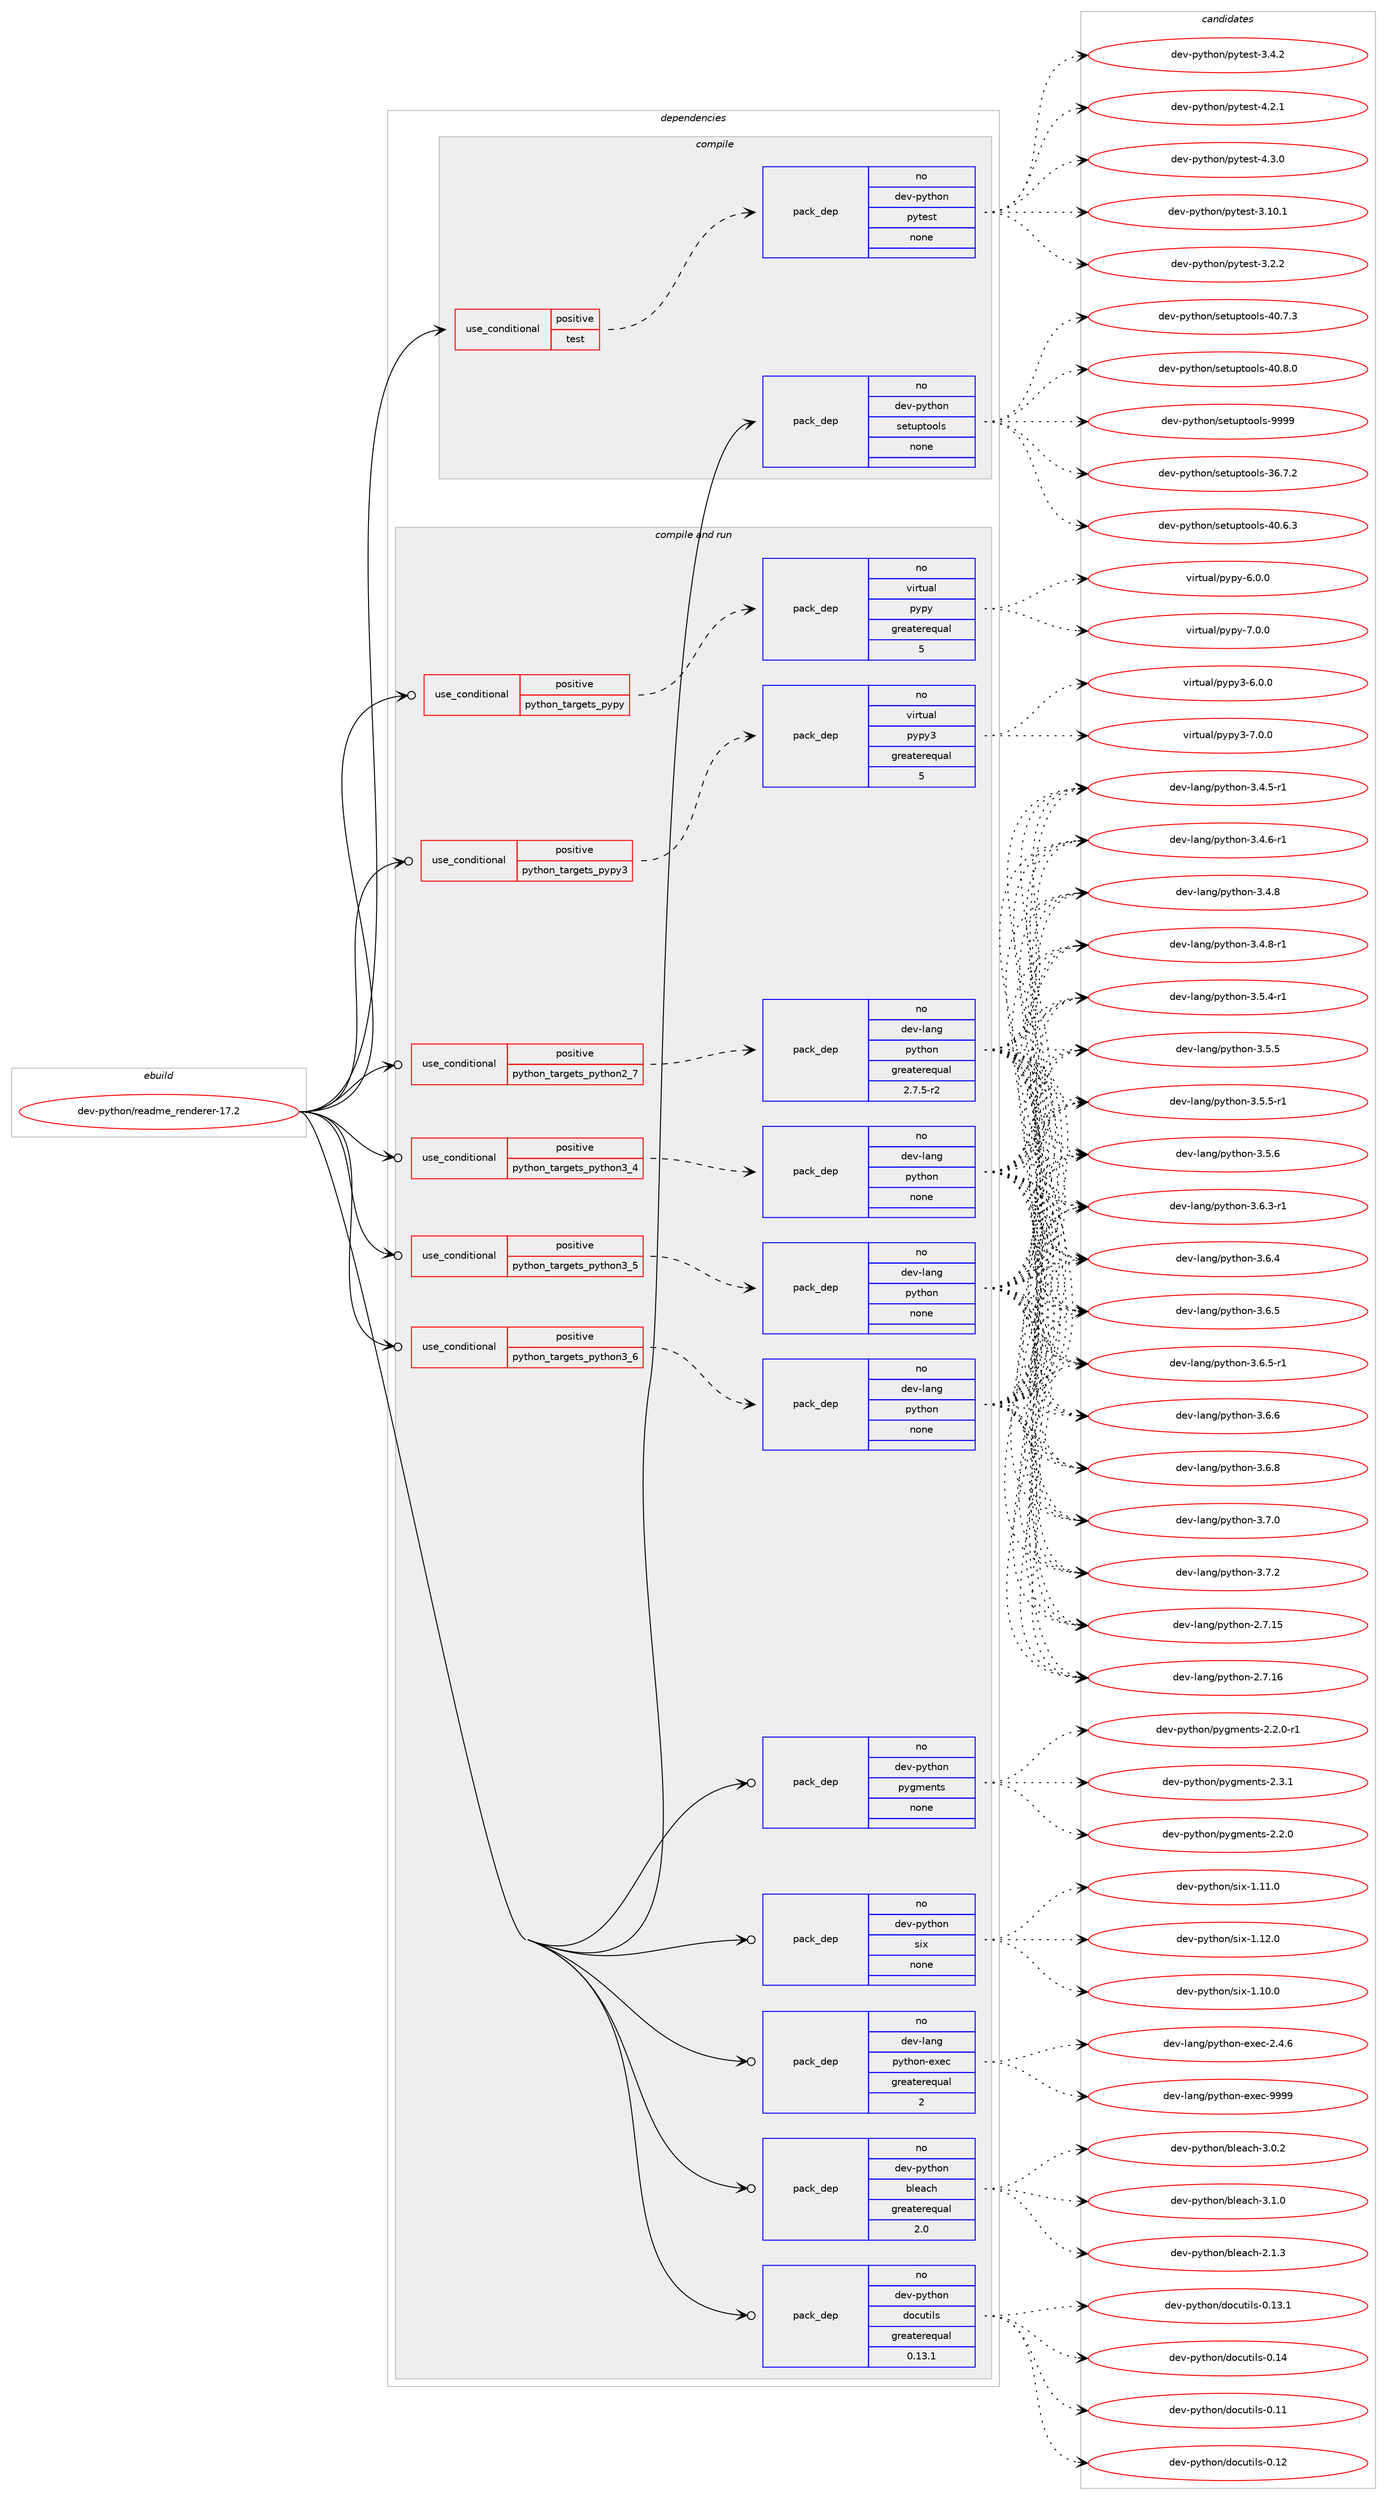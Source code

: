digraph prolog {

# *************
# Graph options
# *************

newrank=true;
concentrate=true;
compound=true;
graph [rankdir=LR,fontname=Helvetica,fontsize=10,ranksep=1.5];#, ranksep=2.5, nodesep=0.2];
edge  [arrowhead=vee];
node  [fontname=Helvetica,fontsize=10];

# **********
# The ebuild
# **********

subgraph cluster_leftcol {
color=gray;
rank=same;
label=<<i>ebuild</i>>;
id [label="dev-python/readme_renderer-17.2", color=red, width=4, href="../dev-python/readme_renderer-17.2.svg"];
}

# ****************
# The dependencies
# ****************

subgraph cluster_midcol {
color=gray;
label=<<i>dependencies</i>>;
subgraph cluster_compile {
fillcolor="#eeeeee";
style=filled;
label=<<i>compile</i>>;
subgraph cond383597 {
dependency1438386 [label=<<TABLE BORDER="0" CELLBORDER="1" CELLSPACING="0" CELLPADDING="4"><TR><TD ROWSPAN="3" CELLPADDING="10">use_conditional</TD></TR><TR><TD>positive</TD></TR><TR><TD>test</TD></TR></TABLE>>, shape=none, color=red];
subgraph pack1031429 {
dependency1438387 [label=<<TABLE BORDER="0" CELLBORDER="1" CELLSPACING="0" CELLPADDING="4" WIDTH="220"><TR><TD ROWSPAN="6" CELLPADDING="30">pack_dep</TD></TR><TR><TD WIDTH="110">no</TD></TR><TR><TD>dev-python</TD></TR><TR><TD>pytest</TD></TR><TR><TD>none</TD></TR><TR><TD></TD></TR></TABLE>>, shape=none, color=blue];
}
dependency1438386:e -> dependency1438387:w [weight=20,style="dashed",arrowhead="vee"];
}
id:e -> dependency1438386:w [weight=20,style="solid",arrowhead="vee"];
subgraph pack1031430 {
dependency1438388 [label=<<TABLE BORDER="0" CELLBORDER="1" CELLSPACING="0" CELLPADDING="4" WIDTH="220"><TR><TD ROWSPAN="6" CELLPADDING="30">pack_dep</TD></TR><TR><TD WIDTH="110">no</TD></TR><TR><TD>dev-python</TD></TR><TR><TD>setuptools</TD></TR><TR><TD>none</TD></TR><TR><TD></TD></TR></TABLE>>, shape=none, color=blue];
}
id:e -> dependency1438388:w [weight=20,style="solid",arrowhead="vee"];
}
subgraph cluster_compileandrun {
fillcolor="#eeeeee";
style=filled;
label=<<i>compile and run</i>>;
subgraph cond383598 {
dependency1438389 [label=<<TABLE BORDER="0" CELLBORDER="1" CELLSPACING="0" CELLPADDING="4"><TR><TD ROWSPAN="3" CELLPADDING="10">use_conditional</TD></TR><TR><TD>positive</TD></TR><TR><TD>python_targets_pypy</TD></TR></TABLE>>, shape=none, color=red];
subgraph pack1031431 {
dependency1438390 [label=<<TABLE BORDER="0" CELLBORDER="1" CELLSPACING="0" CELLPADDING="4" WIDTH="220"><TR><TD ROWSPAN="6" CELLPADDING="30">pack_dep</TD></TR><TR><TD WIDTH="110">no</TD></TR><TR><TD>virtual</TD></TR><TR><TD>pypy</TD></TR><TR><TD>greaterequal</TD></TR><TR><TD>5</TD></TR></TABLE>>, shape=none, color=blue];
}
dependency1438389:e -> dependency1438390:w [weight=20,style="dashed",arrowhead="vee"];
}
id:e -> dependency1438389:w [weight=20,style="solid",arrowhead="odotvee"];
subgraph cond383599 {
dependency1438391 [label=<<TABLE BORDER="0" CELLBORDER="1" CELLSPACING="0" CELLPADDING="4"><TR><TD ROWSPAN="3" CELLPADDING="10">use_conditional</TD></TR><TR><TD>positive</TD></TR><TR><TD>python_targets_pypy3</TD></TR></TABLE>>, shape=none, color=red];
subgraph pack1031432 {
dependency1438392 [label=<<TABLE BORDER="0" CELLBORDER="1" CELLSPACING="0" CELLPADDING="4" WIDTH="220"><TR><TD ROWSPAN="6" CELLPADDING="30">pack_dep</TD></TR><TR><TD WIDTH="110">no</TD></TR><TR><TD>virtual</TD></TR><TR><TD>pypy3</TD></TR><TR><TD>greaterequal</TD></TR><TR><TD>5</TD></TR></TABLE>>, shape=none, color=blue];
}
dependency1438391:e -> dependency1438392:w [weight=20,style="dashed",arrowhead="vee"];
}
id:e -> dependency1438391:w [weight=20,style="solid",arrowhead="odotvee"];
subgraph cond383600 {
dependency1438393 [label=<<TABLE BORDER="0" CELLBORDER="1" CELLSPACING="0" CELLPADDING="4"><TR><TD ROWSPAN="3" CELLPADDING="10">use_conditional</TD></TR><TR><TD>positive</TD></TR><TR><TD>python_targets_python2_7</TD></TR></TABLE>>, shape=none, color=red];
subgraph pack1031433 {
dependency1438394 [label=<<TABLE BORDER="0" CELLBORDER="1" CELLSPACING="0" CELLPADDING="4" WIDTH="220"><TR><TD ROWSPAN="6" CELLPADDING="30">pack_dep</TD></TR><TR><TD WIDTH="110">no</TD></TR><TR><TD>dev-lang</TD></TR><TR><TD>python</TD></TR><TR><TD>greaterequal</TD></TR><TR><TD>2.7.5-r2</TD></TR></TABLE>>, shape=none, color=blue];
}
dependency1438393:e -> dependency1438394:w [weight=20,style="dashed",arrowhead="vee"];
}
id:e -> dependency1438393:w [weight=20,style="solid",arrowhead="odotvee"];
subgraph cond383601 {
dependency1438395 [label=<<TABLE BORDER="0" CELLBORDER="1" CELLSPACING="0" CELLPADDING="4"><TR><TD ROWSPAN="3" CELLPADDING="10">use_conditional</TD></TR><TR><TD>positive</TD></TR><TR><TD>python_targets_python3_4</TD></TR></TABLE>>, shape=none, color=red];
subgraph pack1031434 {
dependency1438396 [label=<<TABLE BORDER="0" CELLBORDER="1" CELLSPACING="0" CELLPADDING="4" WIDTH="220"><TR><TD ROWSPAN="6" CELLPADDING="30">pack_dep</TD></TR><TR><TD WIDTH="110">no</TD></TR><TR><TD>dev-lang</TD></TR><TR><TD>python</TD></TR><TR><TD>none</TD></TR><TR><TD></TD></TR></TABLE>>, shape=none, color=blue];
}
dependency1438395:e -> dependency1438396:w [weight=20,style="dashed",arrowhead="vee"];
}
id:e -> dependency1438395:w [weight=20,style="solid",arrowhead="odotvee"];
subgraph cond383602 {
dependency1438397 [label=<<TABLE BORDER="0" CELLBORDER="1" CELLSPACING="0" CELLPADDING="4"><TR><TD ROWSPAN="3" CELLPADDING="10">use_conditional</TD></TR><TR><TD>positive</TD></TR><TR><TD>python_targets_python3_5</TD></TR></TABLE>>, shape=none, color=red];
subgraph pack1031435 {
dependency1438398 [label=<<TABLE BORDER="0" CELLBORDER="1" CELLSPACING="0" CELLPADDING="4" WIDTH="220"><TR><TD ROWSPAN="6" CELLPADDING="30">pack_dep</TD></TR><TR><TD WIDTH="110">no</TD></TR><TR><TD>dev-lang</TD></TR><TR><TD>python</TD></TR><TR><TD>none</TD></TR><TR><TD></TD></TR></TABLE>>, shape=none, color=blue];
}
dependency1438397:e -> dependency1438398:w [weight=20,style="dashed",arrowhead="vee"];
}
id:e -> dependency1438397:w [weight=20,style="solid",arrowhead="odotvee"];
subgraph cond383603 {
dependency1438399 [label=<<TABLE BORDER="0" CELLBORDER="1" CELLSPACING="0" CELLPADDING="4"><TR><TD ROWSPAN="3" CELLPADDING="10">use_conditional</TD></TR><TR><TD>positive</TD></TR><TR><TD>python_targets_python3_6</TD></TR></TABLE>>, shape=none, color=red];
subgraph pack1031436 {
dependency1438400 [label=<<TABLE BORDER="0" CELLBORDER="1" CELLSPACING="0" CELLPADDING="4" WIDTH="220"><TR><TD ROWSPAN="6" CELLPADDING="30">pack_dep</TD></TR><TR><TD WIDTH="110">no</TD></TR><TR><TD>dev-lang</TD></TR><TR><TD>python</TD></TR><TR><TD>none</TD></TR><TR><TD></TD></TR></TABLE>>, shape=none, color=blue];
}
dependency1438399:e -> dependency1438400:w [weight=20,style="dashed",arrowhead="vee"];
}
id:e -> dependency1438399:w [weight=20,style="solid",arrowhead="odotvee"];
subgraph pack1031437 {
dependency1438401 [label=<<TABLE BORDER="0" CELLBORDER="1" CELLSPACING="0" CELLPADDING="4" WIDTH="220"><TR><TD ROWSPAN="6" CELLPADDING="30">pack_dep</TD></TR><TR><TD WIDTH="110">no</TD></TR><TR><TD>dev-lang</TD></TR><TR><TD>python-exec</TD></TR><TR><TD>greaterequal</TD></TR><TR><TD>2</TD></TR></TABLE>>, shape=none, color=blue];
}
id:e -> dependency1438401:w [weight=20,style="solid",arrowhead="odotvee"];
subgraph pack1031438 {
dependency1438402 [label=<<TABLE BORDER="0" CELLBORDER="1" CELLSPACING="0" CELLPADDING="4" WIDTH="220"><TR><TD ROWSPAN="6" CELLPADDING="30">pack_dep</TD></TR><TR><TD WIDTH="110">no</TD></TR><TR><TD>dev-python</TD></TR><TR><TD>bleach</TD></TR><TR><TD>greaterequal</TD></TR><TR><TD>2.0</TD></TR></TABLE>>, shape=none, color=blue];
}
id:e -> dependency1438402:w [weight=20,style="solid",arrowhead="odotvee"];
subgraph pack1031439 {
dependency1438403 [label=<<TABLE BORDER="0" CELLBORDER="1" CELLSPACING="0" CELLPADDING="4" WIDTH="220"><TR><TD ROWSPAN="6" CELLPADDING="30">pack_dep</TD></TR><TR><TD WIDTH="110">no</TD></TR><TR><TD>dev-python</TD></TR><TR><TD>docutils</TD></TR><TR><TD>greaterequal</TD></TR><TR><TD>0.13.1</TD></TR></TABLE>>, shape=none, color=blue];
}
id:e -> dependency1438403:w [weight=20,style="solid",arrowhead="odotvee"];
subgraph pack1031440 {
dependency1438404 [label=<<TABLE BORDER="0" CELLBORDER="1" CELLSPACING="0" CELLPADDING="4" WIDTH="220"><TR><TD ROWSPAN="6" CELLPADDING="30">pack_dep</TD></TR><TR><TD WIDTH="110">no</TD></TR><TR><TD>dev-python</TD></TR><TR><TD>pygments</TD></TR><TR><TD>none</TD></TR><TR><TD></TD></TR></TABLE>>, shape=none, color=blue];
}
id:e -> dependency1438404:w [weight=20,style="solid",arrowhead="odotvee"];
subgraph pack1031441 {
dependency1438405 [label=<<TABLE BORDER="0" CELLBORDER="1" CELLSPACING="0" CELLPADDING="4" WIDTH="220"><TR><TD ROWSPAN="6" CELLPADDING="30">pack_dep</TD></TR><TR><TD WIDTH="110">no</TD></TR><TR><TD>dev-python</TD></TR><TR><TD>six</TD></TR><TR><TD>none</TD></TR><TR><TD></TD></TR></TABLE>>, shape=none, color=blue];
}
id:e -> dependency1438405:w [weight=20,style="solid",arrowhead="odotvee"];
}
subgraph cluster_run {
fillcolor="#eeeeee";
style=filled;
label=<<i>run</i>>;
}
}

# **************
# The candidates
# **************

subgraph cluster_choices {
rank=same;
color=gray;
label=<<i>candidates</i>>;

subgraph choice1031429 {
color=black;
nodesep=1;
choice100101118451121211161041111104711212111610111511645514649484649 [label="dev-python/pytest-3.10.1", color=red, width=4,href="../dev-python/pytest-3.10.1.svg"];
choice1001011184511212111610411111047112121116101115116455146504650 [label="dev-python/pytest-3.2.2", color=red, width=4,href="../dev-python/pytest-3.2.2.svg"];
choice1001011184511212111610411111047112121116101115116455146524650 [label="dev-python/pytest-3.4.2", color=red, width=4,href="../dev-python/pytest-3.4.2.svg"];
choice1001011184511212111610411111047112121116101115116455246504649 [label="dev-python/pytest-4.2.1", color=red, width=4,href="../dev-python/pytest-4.2.1.svg"];
choice1001011184511212111610411111047112121116101115116455246514648 [label="dev-python/pytest-4.3.0", color=red, width=4,href="../dev-python/pytest-4.3.0.svg"];
dependency1438387:e -> choice100101118451121211161041111104711212111610111511645514649484649:w [style=dotted,weight="100"];
dependency1438387:e -> choice1001011184511212111610411111047112121116101115116455146504650:w [style=dotted,weight="100"];
dependency1438387:e -> choice1001011184511212111610411111047112121116101115116455146524650:w [style=dotted,weight="100"];
dependency1438387:e -> choice1001011184511212111610411111047112121116101115116455246504649:w [style=dotted,weight="100"];
dependency1438387:e -> choice1001011184511212111610411111047112121116101115116455246514648:w [style=dotted,weight="100"];
}
subgraph choice1031430 {
color=black;
nodesep=1;
choice100101118451121211161041111104711510111611711211611111110811545515446554650 [label="dev-python/setuptools-36.7.2", color=red, width=4,href="../dev-python/setuptools-36.7.2.svg"];
choice100101118451121211161041111104711510111611711211611111110811545524846544651 [label="dev-python/setuptools-40.6.3", color=red, width=4,href="../dev-python/setuptools-40.6.3.svg"];
choice100101118451121211161041111104711510111611711211611111110811545524846554651 [label="dev-python/setuptools-40.7.3", color=red, width=4,href="../dev-python/setuptools-40.7.3.svg"];
choice100101118451121211161041111104711510111611711211611111110811545524846564648 [label="dev-python/setuptools-40.8.0", color=red, width=4,href="../dev-python/setuptools-40.8.0.svg"];
choice10010111845112121116104111110471151011161171121161111111081154557575757 [label="dev-python/setuptools-9999", color=red, width=4,href="../dev-python/setuptools-9999.svg"];
dependency1438388:e -> choice100101118451121211161041111104711510111611711211611111110811545515446554650:w [style=dotted,weight="100"];
dependency1438388:e -> choice100101118451121211161041111104711510111611711211611111110811545524846544651:w [style=dotted,weight="100"];
dependency1438388:e -> choice100101118451121211161041111104711510111611711211611111110811545524846554651:w [style=dotted,weight="100"];
dependency1438388:e -> choice100101118451121211161041111104711510111611711211611111110811545524846564648:w [style=dotted,weight="100"];
dependency1438388:e -> choice10010111845112121116104111110471151011161171121161111111081154557575757:w [style=dotted,weight="100"];
}
subgraph choice1031431 {
color=black;
nodesep=1;
choice1181051141161179710847112121112121455446484648 [label="virtual/pypy-6.0.0", color=red, width=4,href="../virtual/pypy-6.0.0.svg"];
choice1181051141161179710847112121112121455546484648 [label="virtual/pypy-7.0.0", color=red, width=4,href="../virtual/pypy-7.0.0.svg"];
dependency1438390:e -> choice1181051141161179710847112121112121455446484648:w [style=dotted,weight="100"];
dependency1438390:e -> choice1181051141161179710847112121112121455546484648:w [style=dotted,weight="100"];
}
subgraph choice1031432 {
color=black;
nodesep=1;
choice118105114116117971084711212111212151455446484648 [label="virtual/pypy3-6.0.0", color=red, width=4,href="../virtual/pypy3-6.0.0.svg"];
choice118105114116117971084711212111212151455546484648 [label="virtual/pypy3-7.0.0", color=red, width=4,href="../virtual/pypy3-7.0.0.svg"];
dependency1438392:e -> choice118105114116117971084711212111212151455446484648:w [style=dotted,weight="100"];
dependency1438392:e -> choice118105114116117971084711212111212151455546484648:w [style=dotted,weight="100"];
}
subgraph choice1031433 {
color=black;
nodesep=1;
choice10010111845108971101034711212111610411111045504655464953 [label="dev-lang/python-2.7.15", color=red, width=4,href="../dev-lang/python-2.7.15.svg"];
choice10010111845108971101034711212111610411111045504655464954 [label="dev-lang/python-2.7.16", color=red, width=4,href="../dev-lang/python-2.7.16.svg"];
choice1001011184510897110103471121211161041111104551465246534511449 [label="dev-lang/python-3.4.5-r1", color=red, width=4,href="../dev-lang/python-3.4.5-r1.svg"];
choice1001011184510897110103471121211161041111104551465246544511449 [label="dev-lang/python-3.4.6-r1", color=red, width=4,href="../dev-lang/python-3.4.6-r1.svg"];
choice100101118451089711010347112121116104111110455146524656 [label="dev-lang/python-3.4.8", color=red, width=4,href="../dev-lang/python-3.4.8.svg"];
choice1001011184510897110103471121211161041111104551465246564511449 [label="dev-lang/python-3.4.8-r1", color=red, width=4,href="../dev-lang/python-3.4.8-r1.svg"];
choice1001011184510897110103471121211161041111104551465346524511449 [label="dev-lang/python-3.5.4-r1", color=red, width=4,href="../dev-lang/python-3.5.4-r1.svg"];
choice100101118451089711010347112121116104111110455146534653 [label="dev-lang/python-3.5.5", color=red, width=4,href="../dev-lang/python-3.5.5.svg"];
choice1001011184510897110103471121211161041111104551465346534511449 [label="dev-lang/python-3.5.5-r1", color=red, width=4,href="../dev-lang/python-3.5.5-r1.svg"];
choice100101118451089711010347112121116104111110455146534654 [label="dev-lang/python-3.5.6", color=red, width=4,href="../dev-lang/python-3.5.6.svg"];
choice1001011184510897110103471121211161041111104551465446514511449 [label="dev-lang/python-3.6.3-r1", color=red, width=4,href="../dev-lang/python-3.6.3-r1.svg"];
choice100101118451089711010347112121116104111110455146544652 [label="dev-lang/python-3.6.4", color=red, width=4,href="../dev-lang/python-3.6.4.svg"];
choice100101118451089711010347112121116104111110455146544653 [label="dev-lang/python-3.6.5", color=red, width=4,href="../dev-lang/python-3.6.5.svg"];
choice1001011184510897110103471121211161041111104551465446534511449 [label="dev-lang/python-3.6.5-r1", color=red, width=4,href="../dev-lang/python-3.6.5-r1.svg"];
choice100101118451089711010347112121116104111110455146544654 [label="dev-lang/python-3.6.6", color=red, width=4,href="../dev-lang/python-3.6.6.svg"];
choice100101118451089711010347112121116104111110455146544656 [label="dev-lang/python-3.6.8", color=red, width=4,href="../dev-lang/python-3.6.8.svg"];
choice100101118451089711010347112121116104111110455146554648 [label="dev-lang/python-3.7.0", color=red, width=4,href="../dev-lang/python-3.7.0.svg"];
choice100101118451089711010347112121116104111110455146554650 [label="dev-lang/python-3.7.2", color=red, width=4,href="../dev-lang/python-3.7.2.svg"];
dependency1438394:e -> choice10010111845108971101034711212111610411111045504655464953:w [style=dotted,weight="100"];
dependency1438394:e -> choice10010111845108971101034711212111610411111045504655464954:w [style=dotted,weight="100"];
dependency1438394:e -> choice1001011184510897110103471121211161041111104551465246534511449:w [style=dotted,weight="100"];
dependency1438394:e -> choice1001011184510897110103471121211161041111104551465246544511449:w [style=dotted,weight="100"];
dependency1438394:e -> choice100101118451089711010347112121116104111110455146524656:w [style=dotted,weight="100"];
dependency1438394:e -> choice1001011184510897110103471121211161041111104551465246564511449:w [style=dotted,weight="100"];
dependency1438394:e -> choice1001011184510897110103471121211161041111104551465346524511449:w [style=dotted,weight="100"];
dependency1438394:e -> choice100101118451089711010347112121116104111110455146534653:w [style=dotted,weight="100"];
dependency1438394:e -> choice1001011184510897110103471121211161041111104551465346534511449:w [style=dotted,weight="100"];
dependency1438394:e -> choice100101118451089711010347112121116104111110455146534654:w [style=dotted,weight="100"];
dependency1438394:e -> choice1001011184510897110103471121211161041111104551465446514511449:w [style=dotted,weight="100"];
dependency1438394:e -> choice100101118451089711010347112121116104111110455146544652:w [style=dotted,weight="100"];
dependency1438394:e -> choice100101118451089711010347112121116104111110455146544653:w [style=dotted,weight="100"];
dependency1438394:e -> choice1001011184510897110103471121211161041111104551465446534511449:w [style=dotted,weight="100"];
dependency1438394:e -> choice100101118451089711010347112121116104111110455146544654:w [style=dotted,weight="100"];
dependency1438394:e -> choice100101118451089711010347112121116104111110455146544656:w [style=dotted,weight="100"];
dependency1438394:e -> choice100101118451089711010347112121116104111110455146554648:w [style=dotted,weight="100"];
dependency1438394:e -> choice100101118451089711010347112121116104111110455146554650:w [style=dotted,weight="100"];
}
subgraph choice1031434 {
color=black;
nodesep=1;
choice10010111845108971101034711212111610411111045504655464953 [label="dev-lang/python-2.7.15", color=red, width=4,href="../dev-lang/python-2.7.15.svg"];
choice10010111845108971101034711212111610411111045504655464954 [label="dev-lang/python-2.7.16", color=red, width=4,href="../dev-lang/python-2.7.16.svg"];
choice1001011184510897110103471121211161041111104551465246534511449 [label="dev-lang/python-3.4.5-r1", color=red, width=4,href="../dev-lang/python-3.4.5-r1.svg"];
choice1001011184510897110103471121211161041111104551465246544511449 [label="dev-lang/python-3.4.6-r1", color=red, width=4,href="../dev-lang/python-3.4.6-r1.svg"];
choice100101118451089711010347112121116104111110455146524656 [label="dev-lang/python-3.4.8", color=red, width=4,href="../dev-lang/python-3.4.8.svg"];
choice1001011184510897110103471121211161041111104551465246564511449 [label="dev-lang/python-3.4.8-r1", color=red, width=4,href="../dev-lang/python-3.4.8-r1.svg"];
choice1001011184510897110103471121211161041111104551465346524511449 [label="dev-lang/python-3.5.4-r1", color=red, width=4,href="../dev-lang/python-3.5.4-r1.svg"];
choice100101118451089711010347112121116104111110455146534653 [label="dev-lang/python-3.5.5", color=red, width=4,href="../dev-lang/python-3.5.5.svg"];
choice1001011184510897110103471121211161041111104551465346534511449 [label="dev-lang/python-3.5.5-r1", color=red, width=4,href="../dev-lang/python-3.5.5-r1.svg"];
choice100101118451089711010347112121116104111110455146534654 [label="dev-lang/python-3.5.6", color=red, width=4,href="../dev-lang/python-3.5.6.svg"];
choice1001011184510897110103471121211161041111104551465446514511449 [label="dev-lang/python-3.6.3-r1", color=red, width=4,href="../dev-lang/python-3.6.3-r1.svg"];
choice100101118451089711010347112121116104111110455146544652 [label="dev-lang/python-3.6.4", color=red, width=4,href="../dev-lang/python-3.6.4.svg"];
choice100101118451089711010347112121116104111110455146544653 [label="dev-lang/python-3.6.5", color=red, width=4,href="../dev-lang/python-3.6.5.svg"];
choice1001011184510897110103471121211161041111104551465446534511449 [label="dev-lang/python-3.6.5-r1", color=red, width=4,href="../dev-lang/python-3.6.5-r1.svg"];
choice100101118451089711010347112121116104111110455146544654 [label="dev-lang/python-3.6.6", color=red, width=4,href="../dev-lang/python-3.6.6.svg"];
choice100101118451089711010347112121116104111110455146544656 [label="dev-lang/python-3.6.8", color=red, width=4,href="../dev-lang/python-3.6.8.svg"];
choice100101118451089711010347112121116104111110455146554648 [label="dev-lang/python-3.7.0", color=red, width=4,href="../dev-lang/python-3.7.0.svg"];
choice100101118451089711010347112121116104111110455146554650 [label="dev-lang/python-3.7.2", color=red, width=4,href="../dev-lang/python-3.7.2.svg"];
dependency1438396:e -> choice10010111845108971101034711212111610411111045504655464953:w [style=dotted,weight="100"];
dependency1438396:e -> choice10010111845108971101034711212111610411111045504655464954:w [style=dotted,weight="100"];
dependency1438396:e -> choice1001011184510897110103471121211161041111104551465246534511449:w [style=dotted,weight="100"];
dependency1438396:e -> choice1001011184510897110103471121211161041111104551465246544511449:w [style=dotted,weight="100"];
dependency1438396:e -> choice100101118451089711010347112121116104111110455146524656:w [style=dotted,weight="100"];
dependency1438396:e -> choice1001011184510897110103471121211161041111104551465246564511449:w [style=dotted,weight="100"];
dependency1438396:e -> choice1001011184510897110103471121211161041111104551465346524511449:w [style=dotted,weight="100"];
dependency1438396:e -> choice100101118451089711010347112121116104111110455146534653:w [style=dotted,weight="100"];
dependency1438396:e -> choice1001011184510897110103471121211161041111104551465346534511449:w [style=dotted,weight="100"];
dependency1438396:e -> choice100101118451089711010347112121116104111110455146534654:w [style=dotted,weight="100"];
dependency1438396:e -> choice1001011184510897110103471121211161041111104551465446514511449:w [style=dotted,weight="100"];
dependency1438396:e -> choice100101118451089711010347112121116104111110455146544652:w [style=dotted,weight="100"];
dependency1438396:e -> choice100101118451089711010347112121116104111110455146544653:w [style=dotted,weight="100"];
dependency1438396:e -> choice1001011184510897110103471121211161041111104551465446534511449:w [style=dotted,weight="100"];
dependency1438396:e -> choice100101118451089711010347112121116104111110455146544654:w [style=dotted,weight="100"];
dependency1438396:e -> choice100101118451089711010347112121116104111110455146544656:w [style=dotted,weight="100"];
dependency1438396:e -> choice100101118451089711010347112121116104111110455146554648:w [style=dotted,weight="100"];
dependency1438396:e -> choice100101118451089711010347112121116104111110455146554650:w [style=dotted,weight="100"];
}
subgraph choice1031435 {
color=black;
nodesep=1;
choice10010111845108971101034711212111610411111045504655464953 [label="dev-lang/python-2.7.15", color=red, width=4,href="../dev-lang/python-2.7.15.svg"];
choice10010111845108971101034711212111610411111045504655464954 [label="dev-lang/python-2.7.16", color=red, width=4,href="../dev-lang/python-2.7.16.svg"];
choice1001011184510897110103471121211161041111104551465246534511449 [label="dev-lang/python-3.4.5-r1", color=red, width=4,href="../dev-lang/python-3.4.5-r1.svg"];
choice1001011184510897110103471121211161041111104551465246544511449 [label="dev-lang/python-3.4.6-r1", color=red, width=4,href="../dev-lang/python-3.4.6-r1.svg"];
choice100101118451089711010347112121116104111110455146524656 [label="dev-lang/python-3.4.8", color=red, width=4,href="../dev-lang/python-3.4.8.svg"];
choice1001011184510897110103471121211161041111104551465246564511449 [label="dev-lang/python-3.4.8-r1", color=red, width=4,href="../dev-lang/python-3.4.8-r1.svg"];
choice1001011184510897110103471121211161041111104551465346524511449 [label="dev-lang/python-3.5.4-r1", color=red, width=4,href="../dev-lang/python-3.5.4-r1.svg"];
choice100101118451089711010347112121116104111110455146534653 [label="dev-lang/python-3.5.5", color=red, width=4,href="../dev-lang/python-3.5.5.svg"];
choice1001011184510897110103471121211161041111104551465346534511449 [label="dev-lang/python-3.5.5-r1", color=red, width=4,href="../dev-lang/python-3.5.5-r1.svg"];
choice100101118451089711010347112121116104111110455146534654 [label="dev-lang/python-3.5.6", color=red, width=4,href="../dev-lang/python-3.5.6.svg"];
choice1001011184510897110103471121211161041111104551465446514511449 [label="dev-lang/python-3.6.3-r1", color=red, width=4,href="../dev-lang/python-3.6.3-r1.svg"];
choice100101118451089711010347112121116104111110455146544652 [label="dev-lang/python-3.6.4", color=red, width=4,href="../dev-lang/python-3.6.4.svg"];
choice100101118451089711010347112121116104111110455146544653 [label="dev-lang/python-3.6.5", color=red, width=4,href="../dev-lang/python-3.6.5.svg"];
choice1001011184510897110103471121211161041111104551465446534511449 [label="dev-lang/python-3.6.5-r1", color=red, width=4,href="../dev-lang/python-3.6.5-r1.svg"];
choice100101118451089711010347112121116104111110455146544654 [label="dev-lang/python-3.6.6", color=red, width=4,href="../dev-lang/python-3.6.6.svg"];
choice100101118451089711010347112121116104111110455146544656 [label="dev-lang/python-3.6.8", color=red, width=4,href="../dev-lang/python-3.6.8.svg"];
choice100101118451089711010347112121116104111110455146554648 [label="dev-lang/python-3.7.0", color=red, width=4,href="../dev-lang/python-3.7.0.svg"];
choice100101118451089711010347112121116104111110455146554650 [label="dev-lang/python-3.7.2", color=red, width=4,href="../dev-lang/python-3.7.2.svg"];
dependency1438398:e -> choice10010111845108971101034711212111610411111045504655464953:w [style=dotted,weight="100"];
dependency1438398:e -> choice10010111845108971101034711212111610411111045504655464954:w [style=dotted,weight="100"];
dependency1438398:e -> choice1001011184510897110103471121211161041111104551465246534511449:w [style=dotted,weight="100"];
dependency1438398:e -> choice1001011184510897110103471121211161041111104551465246544511449:w [style=dotted,weight="100"];
dependency1438398:e -> choice100101118451089711010347112121116104111110455146524656:w [style=dotted,weight="100"];
dependency1438398:e -> choice1001011184510897110103471121211161041111104551465246564511449:w [style=dotted,weight="100"];
dependency1438398:e -> choice1001011184510897110103471121211161041111104551465346524511449:w [style=dotted,weight="100"];
dependency1438398:e -> choice100101118451089711010347112121116104111110455146534653:w [style=dotted,weight="100"];
dependency1438398:e -> choice1001011184510897110103471121211161041111104551465346534511449:w [style=dotted,weight="100"];
dependency1438398:e -> choice100101118451089711010347112121116104111110455146534654:w [style=dotted,weight="100"];
dependency1438398:e -> choice1001011184510897110103471121211161041111104551465446514511449:w [style=dotted,weight="100"];
dependency1438398:e -> choice100101118451089711010347112121116104111110455146544652:w [style=dotted,weight="100"];
dependency1438398:e -> choice100101118451089711010347112121116104111110455146544653:w [style=dotted,weight="100"];
dependency1438398:e -> choice1001011184510897110103471121211161041111104551465446534511449:w [style=dotted,weight="100"];
dependency1438398:e -> choice100101118451089711010347112121116104111110455146544654:w [style=dotted,weight="100"];
dependency1438398:e -> choice100101118451089711010347112121116104111110455146544656:w [style=dotted,weight="100"];
dependency1438398:e -> choice100101118451089711010347112121116104111110455146554648:w [style=dotted,weight="100"];
dependency1438398:e -> choice100101118451089711010347112121116104111110455146554650:w [style=dotted,weight="100"];
}
subgraph choice1031436 {
color=black;
nodesep=1;
choice10010111845108971101034711212111610411111045504655464953 [label="dev-lang/python-2.7.15", color=red, width=4,href="../dev-lang/python-2.7.15.svg"];
choice10010111845108971101034711212111610411111045504655464954 [label="dev-lang/python-2.7.16", color=red, width=4,href="../dev-lang/python-2.7.16.svg"];
choice1001011184510897110103471121211161041111104551465246534511449 [label="dev-lang/python-3.4.5-r1", color=red, width=4,href="../dev-lang/python-3.4.5-r1.svg"];
choice1001011184510897110103471121211161041111104551465246544511449 [label="dev-lang/python-3.4.6-r1", color=red, width=4,href="../dev-lang/python-3.4.6-r1.svg"];
choice100101118451089711010347112121116104111110455146524656 [label="dev-lang/python-3.4.8", color=red, width=4,href="../dev-lang/python-3.4.8.svg"];
choice1001011184510897110103471121211161041111104551465246564511449 [label="dev-lang/python-3.4.8-r1", color=red, width=4,href="../dev-lang/python-3.4.8-r1.svg"];
choice1001011184510897110103471121211161041111104551465346524511449 [label="dev-lang/python-3.5.4-r1", color=red, width=4,href="../dev-lang/python-3.5.4-r1.svg"];
choice100101118451089711010347112121116104111110455146534653 [label="dev-lang/python-3.5.5", color=red, width=4,href="../dev-lang/python-3.5.5.svg"];
choice1001011184510897110103471121211161041111104551465346534511449 [label="dev-lang/python-3.5.5-r1", color=red, width=4,href="../dev-lang/python-3.5.5-r1.svg"];
choice100101118451089711010347112121116104111110455146534654 [label="dev-lang/python-3.5.6", color=red, width=4,href="../dev-lang/python-3.5.6.svg"];
choice1001011184510897110103471121211161041111104551465446514511449 [label="dev-lang/python-3.6.3-r1", color=red, width=4,href="../dev-lang/python-3.6.3-r1.svg"];
choice100101118451089711010347112121116104111110455146544652 [label="dev-lang/python-3.6.4", color=red, width=4,href="../dev-lang/python-3.6.4.svg"];
choice100101118451089711010347112121116104111110455146544653 [label="dev-lang/python-3.6.5", color=red, width=4,href="../dev-lang/python-3.6.5.svg"];
choice1001011184510897110103471121211161041111104551465446534511449 [label="dev-lang/python-3.6.5-r1", color=red, width=4,href="../dev-lang/python-3.6.5-r1.svg"];
choice100101118451089711010347112121116104111110455146544654 [label="dev-lang/python-3.6.6", color=red, width=4,href="../dev-lang/python-3.6.6.svg"];
choice100101118451089711010347112121116104111110455146544656 [label="dev-lang/python-3.6.8", color=red, width=4,href="../dev-lang/python-3.6.8.svg"];
choice100101118451089711010347112121116104111110455146554648 [label="dev-lang/python-3.7.0", color=red, width=4,href="../dev-lang/python-3.7.0.svg"];
choice100101118451089711010347112121116104111110455146554650 [label="dev-lang/python-3.7.2", color=red, width=4,href="../dev-lang/python-3.7.2.svg"];
dependency1438400:e -> choice10010111845108971101034711212111610411111045504655464953:w [style=dotted,weight="100"];
dependency1438400:e -> choice10010111845108971101034711212111610411111045504655464954:w [style=dotted,weight="100"];
dependency1438400:e -> choice1001011184510897110103471121211161041111104551465246534511449:w [style=dotted,weight="100"];
dependency1438400:e -> choice1001011184510897110103471121211161041111104551465246544511449:w [style=dotted,weight="100"];
dependency1438400:e -> choice100101118451089711010347112121116104111110455146524656:w [style=dotted,weight="100"];
dependency1438400:e -> choice1001011184510897110103471121211161041111104551465246564511449:w [style=dotted,weight="100"];
dependency1438400:e -> choice1001011184510897110103471121211161041111104551465346524511449:w [style=dotted,weight="100"];
dependency1438400:e -> choice100101118451089711010347112121116104111110455146534653:w [style=dotted,weight="100"];
dependency1438400:e -> choice1001011184510897110103471121211161041111104551465346534511449:w [style=dotted,weight="100"];
dependency1438400:e -> choice100101118451089711010347112121116104111110455146534654:w [style=dotted,weight="100"];
dependency1438400:e -> choice1001011184510897110103471121211161041111104551465446514511449:w [style=dotted,weight="100"];
dependency1438400:e -> choice100101118451089711010347112121116104111110455146544652:w [style=dotted,weight="100"];
dependency1438400:e -> choice100101118451089711010347112121116104111110455146544653:w [style=dotted,weight="100"];
dependency1438400:e -> choice1001011184510897110103471121211161041111104551465446534511449:w [style=dotted,weight="100"];
dependency1438400:e -> choice100101118451089711010347112121116104111110455146544654:w [style=dotted,weight="100"];
dependency1438400:e -> choice100101118451089711010347112121116104111110455146544656:w [style=dotted,weight="100"];
dependency1438400:e -> choice100101118451089711010347112121116104111110455146554648:w [style=dotted,weight="100"];
dependency1438400:e -> choice100101118451089711010347112121116104111110455146554650:w [style=dotted,weight="100"];
}
subgraph choice1031437 {
color=black;
nodesep=1;
choice1001011184510897110103471121211161041111104510112010199455046524654 [label="dev-lang/python-exec-2.4.6", color=red, width=4,href="../dev-lang/python-exec-2.4.6.svg"];
choice10010111845108971101034711212111610411111045101120101994557575757 [label="dev-lang/python-exec-9999", color=red, width=4,href="../dev-lang/python-exec-9999.svg"];
dependency1438401:e -> choice1001011184510897110103471121211161041111104510112010199455046524654:w [style=dotted,weight="100"];
dependency1438401:e -> choice10010111845108971101034711212111610411111045101120101994557575757:w [style=dotted,weight="100"];
}
subgraph choice1031438 {
color=black;
nodesep=1;
choice1001011184511212111610411111047981081019799104455046494651 [label="dev-python/bleach-2.1.3", color=red, width=4,href="../dev-python/bleach-2.1.3.svg"];
choice1001011184511212111610411111047981081019799104455146484650 [label="dev-python/bleach-3.0.2", color=red, width=4,href="../dev-python/bleach-3.0.2.svg"];
choice1001011184511212111610411111047981081019799104455146494648 [label="dev-python/bleach-3.1.0", color=red, width=4,href="../dev-python/bleach-3.1.0.svg"];
dependency1438402:e -> choice1001011184511212111610411111047981081019799104455046494651:w [style=dotted,weight="100"];
dependency1438402:e -> choice1001011184511212111610411111047981081019799104455146484650:w [style=dotted,weight="100"];
dependency1438402:e -> choice1001011184511212111610411111047981081019799104455146494648:w [style=dotted,weight="100"];
}
subgraph choice1031439 {
color=black;
nodesep=1;
choice1001011184511212111610411111047100111991171161051081154548464949 [label="dev-python/docutils-0.11", color=red, width=4,href="../dev-python/docutils-0.11.svg"];
choice1001011184511212111610411111047100111991171161051081154548464950 [label="dev-python/docutils-0.12", color=red, width=4,href="../dev-python/docutils-0.12.svg"];
choice10010111845112121116104111110471001119911711610510811545484649514649 [label="dev-python/docutils-0.13.1", color=red, width=4,href="../dev-python/docutils-0.13.1.svg"];
choice1001011184511212111610411111047100111991171161051081154548464952 [label="dev-python/docutils-0.14", color=red, width=4,href="../dev-python/docutils-0.14.svg"];
dependency1438403:e -> choice1001011184511212111610411111047100111991171161051081154548464949:w [style=dotted,weight="100"];
dependency1438403:e -> choice1001011184511212111610411111047100111991171161051081154548464950:w [style=dotted,weight="100"];
dependency1438403:e -> choice10010111845112121116104111110471001119911711610510811545484649514649:w [style=dotted,weight="100"];
dependency1438403:e -> choice1001011184511212111610411111047100111991171161051081154548464952:w [style=dotted,weight="100"];
}
subgraph choice1031440 {
color=black;
nodesep=1;
choice1001011184511212111610411111047112121103109101110116115455046504648 [label="dev-python/pygments-2.2.0", color=red, width=4,href="../dev-python/pygments-2.2.0.svg"];
choice10010111845112121116104111110471121211031091011101161154550465046484511449 [label="dev-python/pygments-2.2.0-r1", color=red, width=4,href="../dev-python/pygments-2.2.0-r1.svg"];
choice1001011184511212111610411111047112121103109101110116115455046514649 [label="dev-python/pygments-2.3.1", color=red, width=4,href="../dev-python/pygments-2.3.1.svg"];
dependency1438404:e -> choice1001011184511212111610411111047112121103109101110116115455046504648:w [style=dotted,weight="100"];
dependency1438404:e -> choice10010111845112121116104111110471121211031091011101161154550465046484511449:w [style=dotted,weight="100"];
dependency1438404:e -> choice1001011184511212111610411111047112121103109101110116115455046514649:w [style=dotted,weight="100"];
}
subgraph choice1031441 {
color=black;
nodesep=1;
choice100101118451121211161041111104711510512045494649484648 [label="dev-python/six-1.10.0", color=red, width=4,href="../dev-python/six-1.10.0.svg"];
choice100101118451121211161041111104711510512045494649494648 [label="dev-python/six-1.11.0", color=red, width=4,href="../dev-python/six-1.11.0.svg"];
choice100101118451121211161041111104711510512045494649504648 [label="dev-python/six-1.12.0", color=red, width=4,href="../dev-python/six-1.12.0.svg"];
dependency1438405:e -> choice100101118451121211161041111104711510512045494649484648:w [style=dotted,weight="100"];
dependency1438405:e -> choice100101118451121211161041111104711510512045494649494648:w [style=dotted,weight="100"];
dependency1438405:e -> choice100101118451121211161041111104711510512045494649504648:w [style=dotted,weight="100"];
}
}

}
